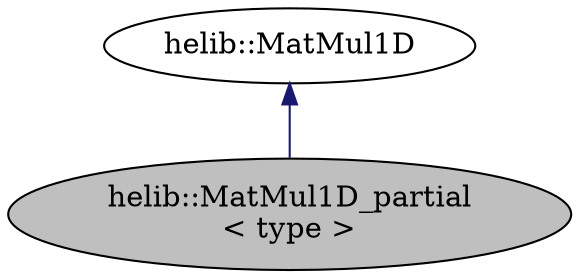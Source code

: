 digraph "helib::MatMul1D_partial&lt; type &gt;"
{
  N6 [label="helib::MatMul1D_partial\l\< type \>",color="black", fillcolor="grey75", style="filled", fontcolor="black"];
  N7 -> N6 [dir="back",color="midnightblue",style="solid"];
  N7 [label="helib::MatMul1D",color="black", fillcolor="white", style="filled"];
}
digraph "helib::MatMul1D_partial&lt; type &gt;"
{
  N0 [label="helib::MatMul1D_partial\l\< type \>",color="black", fillcolor="grey75", style="filled", fontcolor="black"];
  N1 -> N0 [dir="back",color="midnightblue",style="solid"];
  N1 [label="helib::MatMul1D",color="black", fillcolor="white", style="filled"];
  N0 -> N2 [dir="back",color="midnightblue",style="solid"];
  N2 [label="helib::MatMul1D_derived\l\< type \>",color="black", fillcolor="white", style="filled"];
  N2 -> N3 [dir="back",color="midnightblue",style="solid"];
  N3 [label="helib::RandomMatrix\l\< type \>",color="black", fillcolor="white", style="filled"];
  N2 -> N4 [dir="back",color="midnightblue",style="solid"];
  N4 [label="helib::RandomMultiMatrix\l\< type \>",color="black", fillcolor="white", style="filled"];
  N0 -> N5 [dir="back",color="midnightblue",style="solid"];
  N5 [label="helib::MatMulFullHelper\l\< type \>",color="black", fillcolor="white", style="filled"];
}
